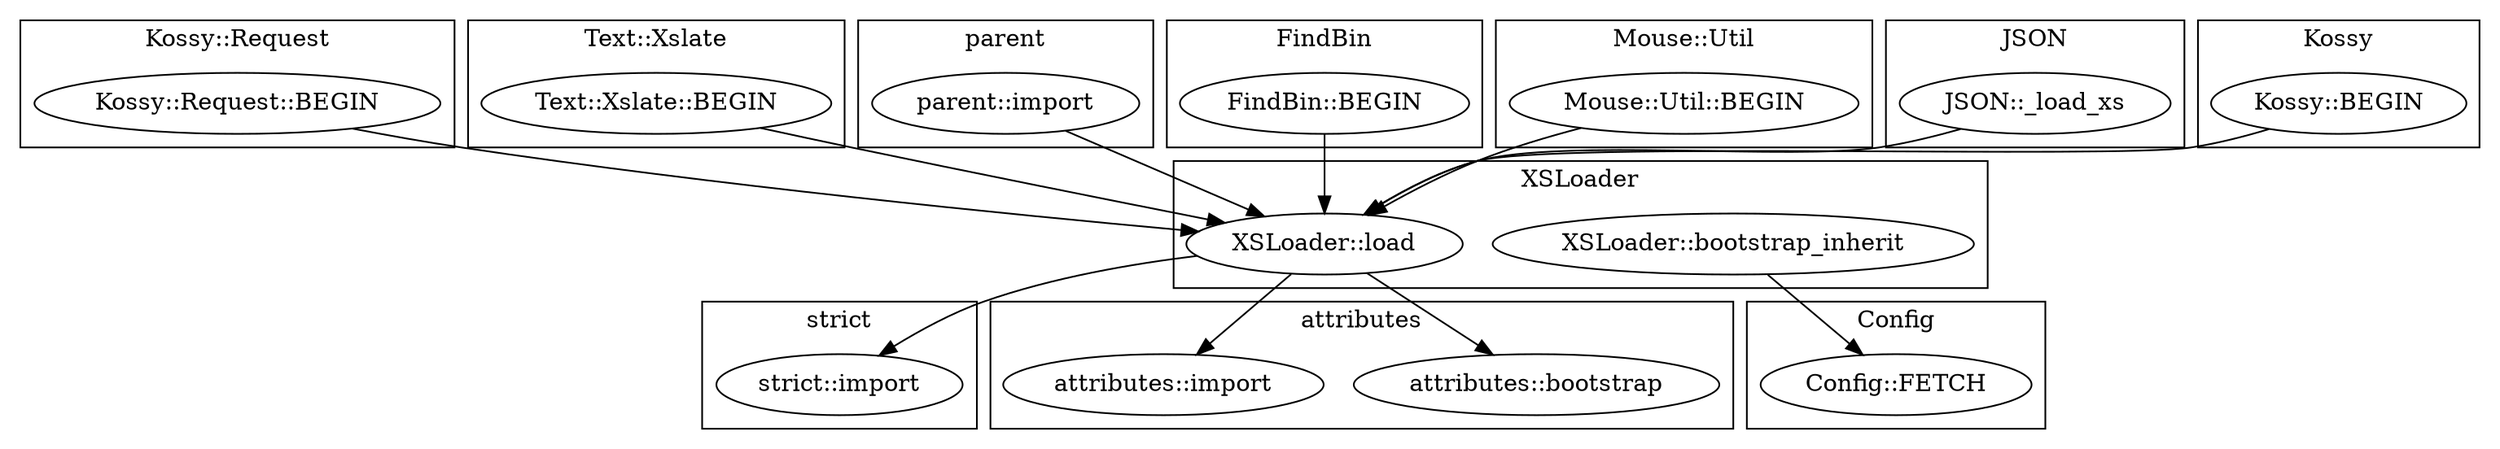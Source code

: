 digraph {
graph [overlap=false]
subgraph cluster_Config {
	label="Config";
	"Config::FETCH";
}
subgraph cluster_strict {
	label="strict";
	"strict::import";
}
subgraph cluster_attributes {
	label="attributes";
	"attributes::bootstrap";
	"attributes::import";
}
subgraph cluster_Kossy_Request {
	label="Kossy::Request";
	"Kossy::Request::BEGIN";
}
subgraph cluster_XSLoader {
	label="XSLoader";
	"XSLoader::load";
	"XSLoader::bootstrap_inherit";
}
subgraph cluster_Text_Xslate {
	label="Text::Xslate";
	"Text::Xslate::BEGIN";
}
subgraph cluster_parent {
	label="parent";
	"parent::import";
}
subgraph cluster_FindBin {
	label="FindBin";
	"FindBin::BEGIN";
}
subgraph cluster_Mouse_Util {
	label="Mouse::Util";
	"Mouse::Util::BEGIN";
}
subgraph cluster_JSON {
	label="JSON";
	"JSON::_load_xs";
}
subgraph cluster_Kossy {
	label="Kossy";
	"Kossy::BEGIN";
}
"XSLoader::load" -> "attributes::import";
"Kossy::BEGIN" -> "XSLoader::load";
"Kossy::Request::BEGIN" -> "XSLoader::load";
"JSON::_load_xs" -> "XSLoader::load";
"Text::Xslate::BEGIN" -> "XSLoader::load";
"parent::import" -> "XSLoader::load";
"Mouse::Util::BEGIN" -> "XSLoader::load";
"FindBin::BEGIN" -> "XSLoader::load";
"XSLoader::bootstrap_inherit" -> "Config::FETCH";
"XSLoader::load" -> "attributes::bootstrap";
"XSLoader::load" -> "strict::import";
}
